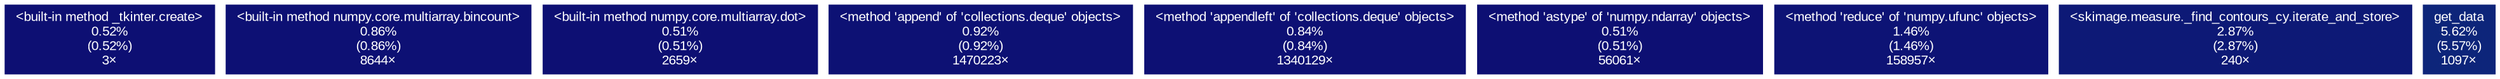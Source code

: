 digraph {
	graph [fontname=Arial, nodesep=0.125, ranksep=0.25];
	node [fontcolor=white, fontname=Arial, height=0, shape=box, style=filled, width=0];
	edge [fontname=Arial];
	"<built-in method _tkinter.create>" [color="#0d0f73", fontcolor="#ffffff", fontsize="10.00", label="<built-in method _tkinter.create>\n0.52%\n(0.52%)\n3×"];
	"<built-in method numpy.core.multiarray.bincount>" [color="#0d1074", fontcolor="#ffffff", fontsize="10.00", label="<built-in method numpy.core.multiarray.bincount>\n0.86%\n(0.86%)\n8644×"];
	"<built-in method numpy.core.multiarray.dot>" [color="#0d0f73", fontcolor="#ffffff", fontsize="10.00", label="<built-in method numpy.core.multiarray.dot>\n0.51%\n(0.51%)\n2659×"];
	"<method 'append' of 'collections.deque' objects>" [color="#0d1174", fontcolor="#ffffff", fontsize="10.00", label="<method 'append' of 'collections.deque' objects>\n0.92%\n(0.92%)\n1470223×"];
	"<method 'appendleft' of 'collections.deque' objects>" [color="#0d1074", fontcolor="#ffffff", fontsize="10.00", label="<method 'appendleft' of 'collections.deque' objects>\n0.84%\n(0.84%)\n1340129×"];
	"<method 'astype' of 'numpy.ndarray' objects>" [color="#0d0f73", fontcolor="#ffffff", fontsize="10.00", label="<method 'astype' of 'numpy.ndarray' objects>\n0.51%\n(0.51%)\n56061×"];
	"<method 'reduce' of 'numpy.ufunc' objects>" [color="#0d1375", fontcolor="#ffffff", fontsize="10.00", label="<method 'reduce' of 'numpy.ufunc' objects>\n1.46%\n(1.46%)\n158957×"];
	"<skimage.measure._find_contours_cy.iterate_and_store>" [color="#0d1976", fontcolor="#ffffff", fontsize="10.00", label="<skimage.measure._find_contours_cy.iterate_and_store>\n2.87%\n(2.87%)\n240×"];
	"get_data" [color="#0d257a", fontcolor="#ffffff", fontsize="10.00", label="get_data\n5.62%\n(5.57%)\n1097×"];
}
